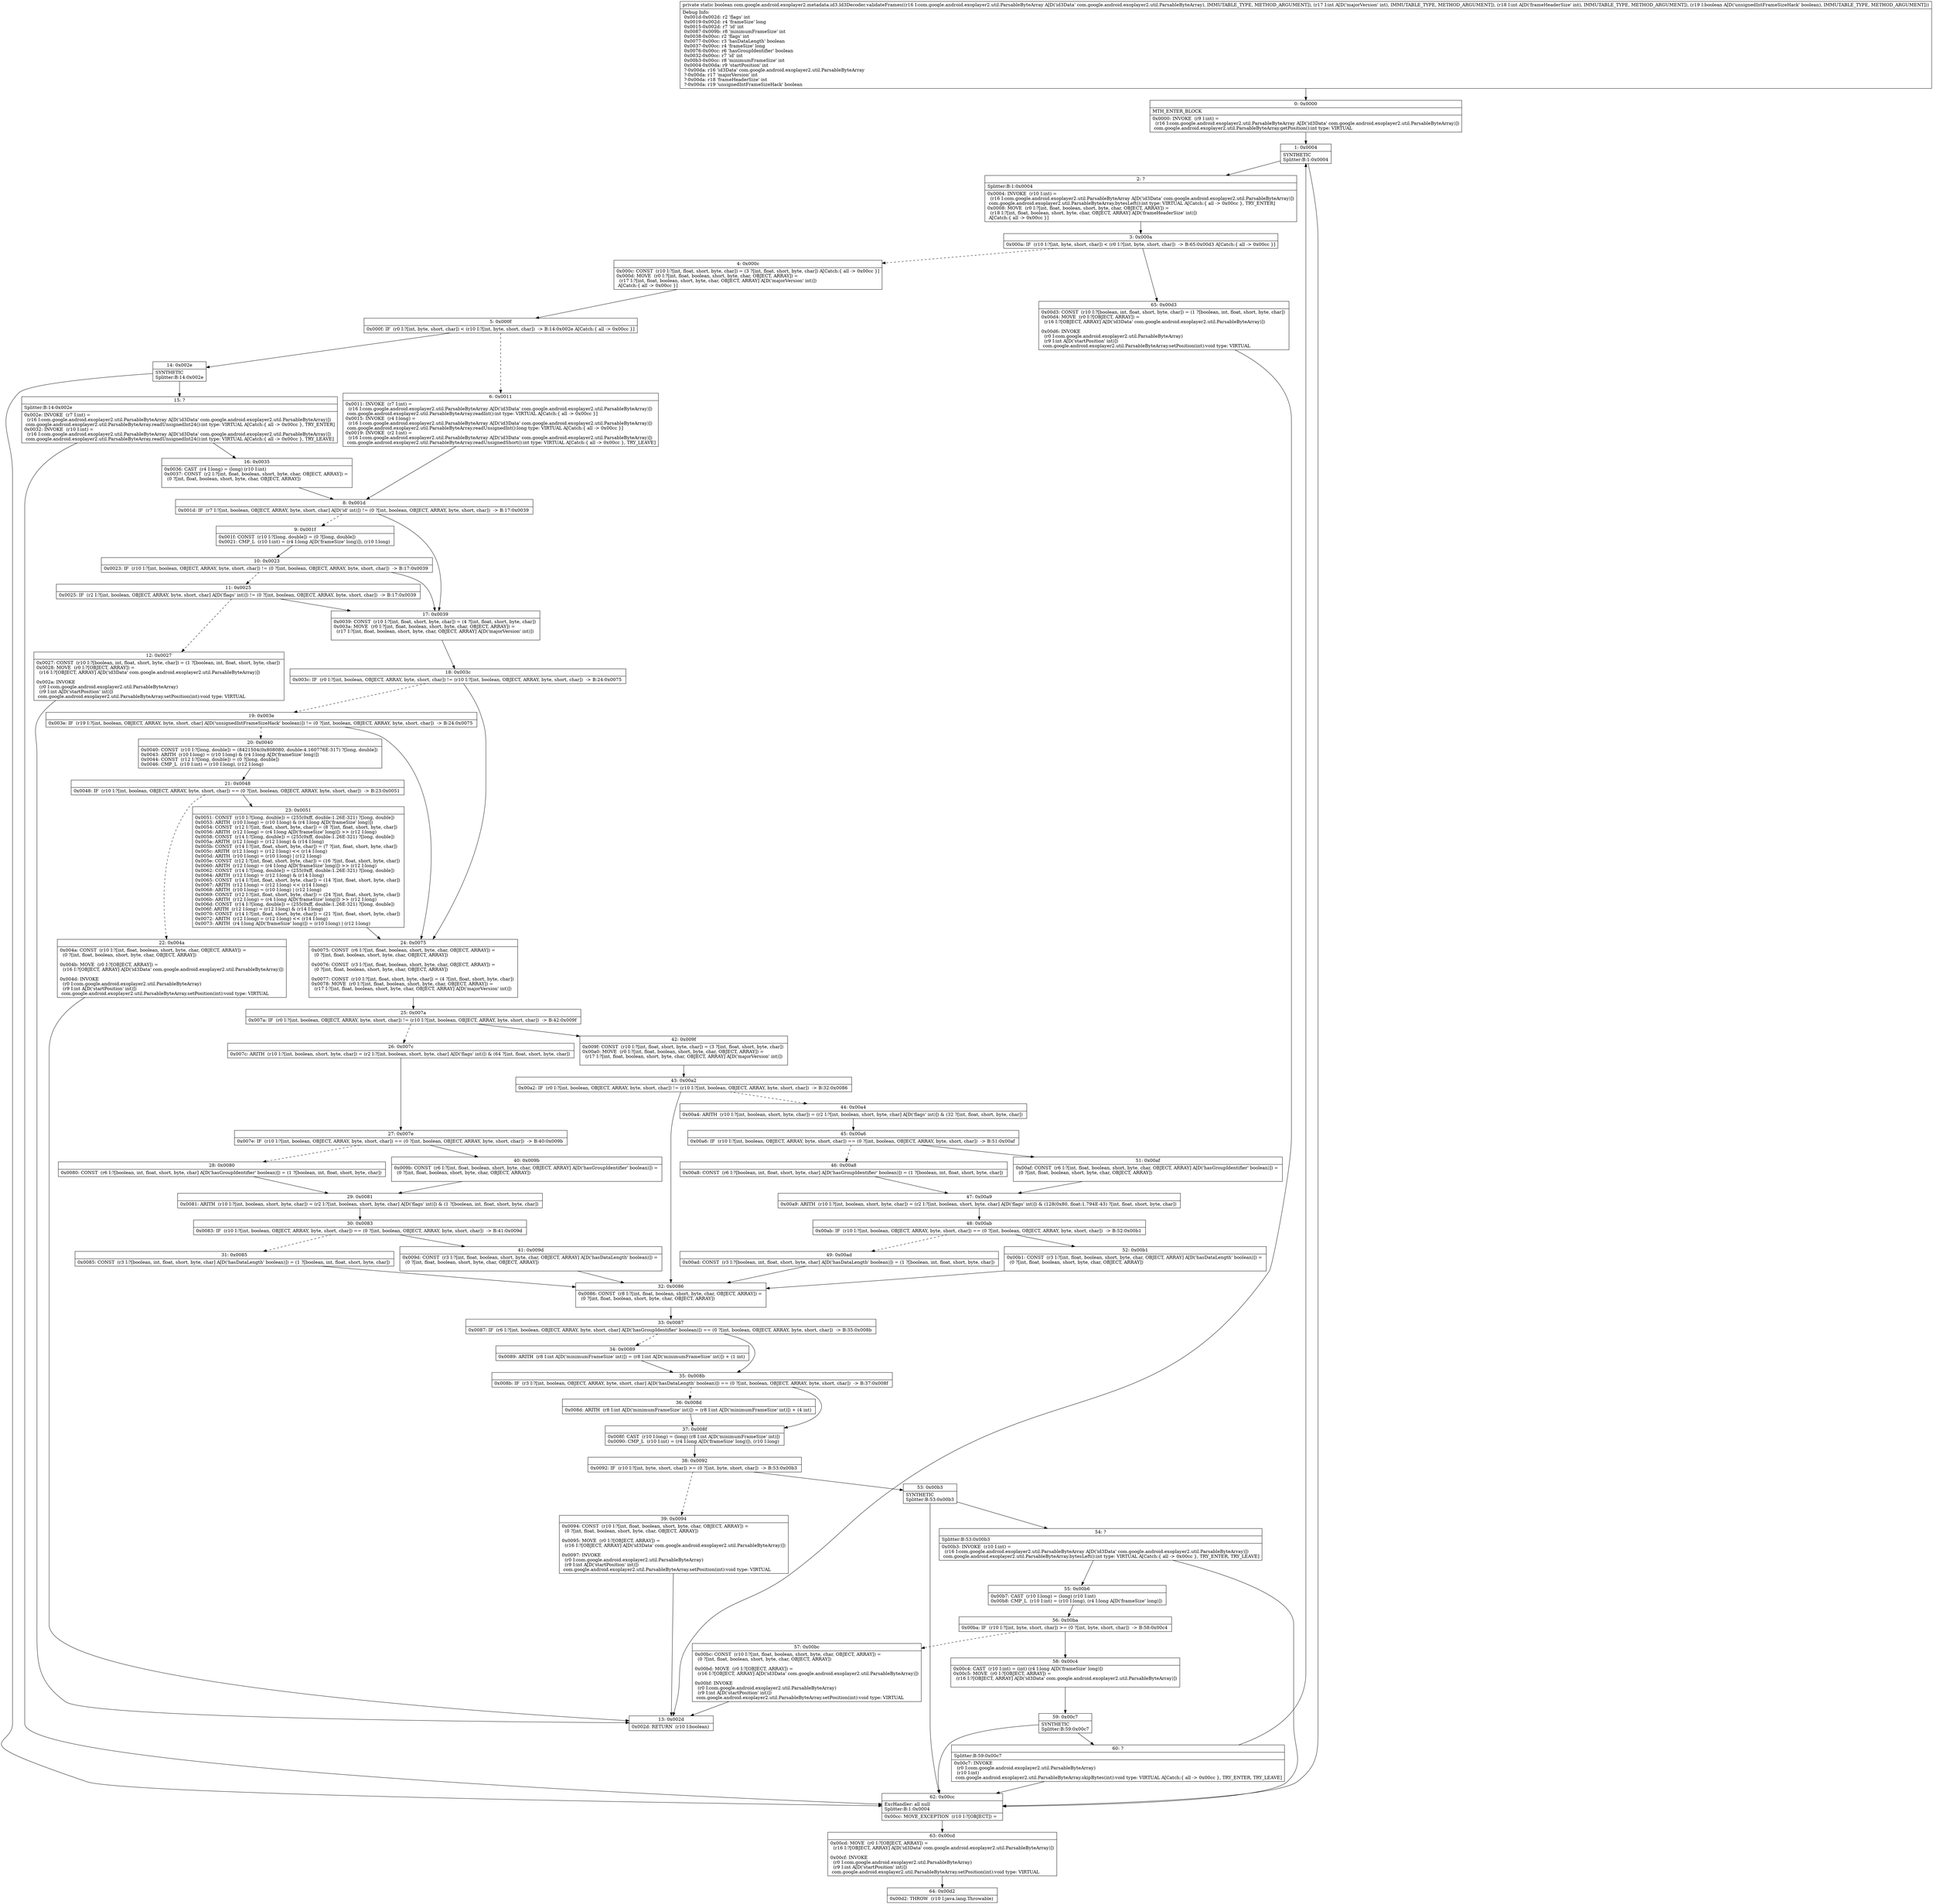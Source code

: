 digraph "CFG forcom.google.android.exoplayer2.metadata.id3.Id3Decoder.validateFrames(Lcom\/google\/android\/exoplayer2\/util\/ParsableByteArray;IIZ)Z" {
Node_0 [shape=record,label="{0\:\ 0x0000|MTH_ENTER_BLOCK\l|0x0000: INVOKE  (r9 I:int) = \l  (r16 I:com.google.android.exoplayer2.util.ParsableByteArray A[D('id3Data' com.google.android.exoplayer2.util.ParsableByteArray)])\l com.google.android.exoplayer2.util.ParsableByteArray.getPosition():int type: VIRTUAL \l}"];
Node_1 [shape=record,label="{1\:\ 0x0004|SYNTHETIC\lSplitter:B:1:0x0004\l}"];
Node_2 [shape=record,label="{2\:\ ?|Splitter:B:1:0x0004\l|0x0004: INVOKE  (r10 I:int) = \l  (r16 I:com.google.android.exoplayer2.util.ParsableByteArray A[D('id3Data' com.google.android.exoplayer2.util.ParsableByteArray)])\l com.google.android.exoplayer2.util.ParsableByteArray.bytesLeft():int type: VIRTUAL A[Catch:\{ all \-\> 0x00cc \}, TRY_ENTER]\l0x0008: MOVE  (r0 I:?[int, float, boolean, short, byte, char, OBJECT, ARRAY]) = \l  (r18 I:?[int, float, boolean, short, byte, char, OBJECT, ARRAY] A[D('frameHeaderSize' int)])\l A[Catch:\{ all \-\> 0x00cc \}]\l}"];
Node_3 [shape=record,label="{3\:\ 0x000a|0x000a: IF  (r10 I:?[int, byte, short, char]) \< (r0 I:?[int, byte, short, char])  \-\> B:65:0x00d3 A[Catch:\{ all \-\> 0x00cc \}]\l}"];
Node_4 [shape=record,label="{4\:\ 0x000c|0x000c: CONST  (r10 I:?[int, float, short, byte, char]) = (3 ?[int, float, short, byte, char]) A[Catch:\{ all \-\> 0x00cc \}]\l0x000d: MOVE  (r0 I:?[int, float, boolean, short, byte, char, OBJECT, ARRAY]) = \l  (r17 I:?[int, float, boolean, short, byte, char, OBJECT, ARRAY] A[D('majorVersion' int)])\l A[Catch:\{ all \-\> 0x00cc \}]\l}"];
Node_5 [shape=record,label="{5\:\ 0x000f|0x000f: IF  (r0 I:?[int, byte, short, char]) \< (r10 I:?[int, byte, short, char])  \-\> B:14:0x002e A[Catch:\{ all \-\> 0x00cc \}]\l}"];
Node_6 [shape=record,label="{6\:\ 0x0011|0x0011: INVOKE  (r7 I:int) = \l  (r16 I:com.google.android.exoplayer2.util.ParsableByteArray A[D('id3Data' com.google.android.exoplayer2.util.ParsableByteArray)])\l com.google.android.exoplayer2.util.ParsableByteArray.readInt():int type: VIRTUAL A[Catch:\{ all \-\> 0x00cc \}]\l0x0015: INVOKE  (r4 I:long) = \l  (r16 I:com.google.android.exoplayer2.util.ParsableByteArray A[D('id3Data' com.google.android.exoplayer2.util.ParsableByteArray)])\l com.google.android.exoplayer2.util.ParsableByteArray.readUnsignedInt():long type: VIRTUAL A[Catch:\{ all \-\> 0x00cc \}]\l0x0019: INVOKE  (r2 I:int) = \l  (r16 I:com.google.android.exoplayer2.util.ParsableByteArray A[D('id3Data' com.google.android.exoplayer2.util.ParsableByteArray)])\l com.google.android.exoplayer2.util.ParsableByteArray.readUnsignedShort():int type: VIRTUAL A[Catch:\{ all \-\> 0x00cc \}, TRY_LEAVE]\l}"];
Node_8 [shape=record,label="{8\:\ 0x001d|0x001d: IF  (r7 I:?[int, boolean, OBJECT, ARRAY, byte, short, char] A[D('id' int)]) != (0 ?[int, boolean, OBJECT, ARRAY, byte, short, char])  \-\> B:17:0x0039 \l}"];
Node_9 [shape=record,label="{9\:\ 0x001f|0x001f: CONST  (r10 I:?[long, double]) = (0 ?[long, double]) \l0x0021: CMP_L  (r10 I:int) = (r4 I:long A[D('frameSize' long)]), (r10 I:long) \l}"];
Node_10 [shape=record,label="{10\:\ 0x0023|0x0023: IF  (r10 I:?[int, boolean, OBJECT, ARRAY, byte, short, char]) != (0 ?[int, boolean, OBJECT, ARRAY, byte, short, char])  \-\> B:17:0x0039 \l}"];
Node_11 [shape=record,label="{11\:\ 0x0025|0x0025: IF  (r2 I:?[int, boolean, OBJECT, ARRAY, byte, short, char] A[D('flags' int)]) != (0 ?[int, boolean, OBJECT, ARRAY, byte, short, char])  \-\> B:17:0x0039 \l}"];
Node_12 [shape=record,label="{12\:\ 0x0027|0x0027: CONST  (r10 I:?[boolean, int, float, short, byte, char]) = (1 ?[boolean, int, float, short, byte, char]) \l0x0028: MOVE  (r0 I:?[OBJECT, ARRAY]) = \l  (r16 I:?[OBJECT, ARRAY] A[D('id3Data' com.google.android.exoplayer2.util.ParsableByteArray)])\l \l0x002a: INVOKE  \l  (r0 I:com.google.android.exoplayer2.util.ParsableByteArray)\l  (r9 I:int A[D('startPosition' int)])\l com.google.android.exoplayer2.util.ParsableByteArray.setPosition(int):void type: VIRTUAL \l}"];
Node_13 [shape=record,label="{13\:\ 0x002d|0x002d: RETURN  (r10 I:boolean) \l}"];
Node_14 [shape=record,label="{14\:\ 0x002e|SYNTHETIC\lSplitter:B:14:0x002e\l}"];
Node_15 [shape=record,label="{15\:\ ?|Splitter:B:14:0x002e\l|0x002e: INVOKE  (r7 I:int) = \l  (r16 I:com.google.android.exoplayer2.util.ParsableByteArray A[D('id3Data' com.google.android.exoplayer2.util.ParsableByteArray)])\l com.google.android.exoplayer2.util.ParsableByteArray.readUnsignedInt24():int type: VIRTUAL A[Catch:\{ all \-\> 0x00cc \}, TRY_ENTER]\l0x0032: INVOKE  (r10 I:int) = \l  (r16 I:com.google.android.exoplayer2.util.ParsableByteArray A[D('id3Data' com.google.android.exoplayer2.util.ParsableByteArray)])\l com.google.android.exoplayer2.util.ParsableByteArray.readUnsignedInt24():int type: VIRTUAL A[Catch:\{ all \-\> 0x00cc \}, TRY_LEAVE]\l}"];
Node_16 [shape=record,label="{16\:\ 0x0035|0x0036: CAST  (r4 I:long) = (long) (r10 I:int) \l0x0037: CONST  (r2 I:?[int, float, boolean, short, byte, char, OBJECT, ARRAY]) = \l  (0 ?[int, float, boolean, short, byte, char, OBJECT, ARRAY])\l \l}"];
Node_17 [shape=record,label="{17\:\ 0x0039|0x0039: CONST  (r10 I:?[int, float, short, byte, char]) = (4 ?[int, float, short, byte, char]) \l0x003a: MOVE  (r0 I:?[int, float, boolean, short, byte, char, OBJECT, ARRAY]) = \l  (r17 I:?[int, float, boolean, short, byte, char, OBJECT, ARRAY] A[D('majorVersion' int)])\l \l}"];
Node_18 [shape=record,label="{18\:\ 0x003c|0x003c: IF  (r0 I:?[int, boolean, OBJECT, ARRAY, byte, short, char]) != (r10 I:?[int, boolean, OBJECT, ARRAY, byte, short, char])  \-\> B:24:0x0075 \l}"];
Node_19 [shape=record,label="{19\:\ 0x003e|0x003e: IF  (r19 I:?[int, boolean, OBJECT, ARRAY, byte, short, char] A[D('unsignedIntFrameSizeHack' boolean)]) != (0 ?[int, boolean, OBJECT, ARRAY, byte, short, char])  \-\> B:24:0x0075 \l}"];
Node_20 [shape=record,label="{20\:\ 0x0040|0x0040: CONST  (r10 I:?[long, double]) = (8421504(0x808080, double:4.160776E\-317) ?[long, double]) \l0x0043: ARITH  (r10 I:long) = (r10 I:long) & (r4 I:long A[D('frameSize' long)]) \l0x0044: CONST  (r12 I:?[long, double]) = (0 ?[long, double]) \l0x0046: CMP_L  (r10 I:int) = (r10 I:long), (r12 I:long) \l}"];
Node_21 [shape=record,label="{21\:\ 0x0048|0x0048: IF  (r10 I:?[int, boolean, OBJECT, ARRAY, byte, short, char]) == (0 ?[int, boolean, OBJECT, ARRAY, byte, short, char])  \-\> B:23:0x0051 \l}"];
Node_22 [shape=record,label="{22\:\ 0x004a|0x004a: CONST  (r10 I:?[int, float, boolean, short, byte, char, OBJECT, ARRAY]) = \l  (0 ?[int, float, boolean, short, byte, char, OBJECT, ARRAY])\l \l0x004b: MOVE  (r0 I:?[OBJECT, ARRAY]) = \l  (r16 I:?[OBJECT, ARRAY] A[D('id3Data' com.google.android.exoplayer2.util.ParsableByteArray)])\l \l0x004d: INVOKE  \l  (r0 I:com.google.android.exoplayer2.util.ParsableByteArray)\l  (r9 I:int A[D('startPosition' int)])\l com.google.android.exoplayer2.util.ParsableByteArray.setPosition(int):void type: VIRTUAL \l}"];
Node_23 [shape=record,label="{23\:\ 0x0051|0x0051: CONST  (r10 I:?[long, double]) = (255(0xff, double:1.26E\-321) ?[long, double]) \l0x0053: ARITH  (r10 I:long) = (r10 I:long) & (r4 I:long A[D('frameSize' long)]) \l0x0054: CONST  (r12 I:?[int, float, short, byte, char]) = (8 ?[int, float, short, byte, char]) \l0x0056: ARITH  (r12 I:long) = (r4 I:long A[D('frameSize' long)]) \>\> (r12 I:long) \l0x0058: CONST  (r14 I:?[long, double]) = (255(0xff, double:1.26E\-321) ?[long, double]) \l0x005a: ARITH  (r12 I:long) = (r12 I:long) & (r14 I:long) \l0x005b: CONST  (r14 I:?[int, float, short, byte, char]) = (7 ?[int, float, short, byte, char]) \l0x005c: ARITH  (r12 I:long) = (r12 I:long) \<\< (r14 I:long) \l0x005d: ARITH  (r10 I:long) = (r10 I:long) \| (r12 I:long) \l0x005e: CONST  (r12 I:?[int, float, short, byte, char]) = (16 ?[int, float, short, byte, char]) \l0x0060: ARITH  (r12 I:long) = (r4 I:long A[D('frameSize' long)]) \>\> (r12 I:long) \l0x0062: CONST  (r14 I:?[long, double]) = (255(0xff, double:1.26E\-321) ?[long, double]) \l0x0064: ARITH  (r12 I:long) = (r12 I:long) & (r14 I:long) \l0x0065: CONST  (r14 I:?[int, float, short, byte, char]) = (14 ?[int, float, short, byte, char]) \l0x0067: ARITH  (r12 I:long) = (r12 I:long) \<\< (r14 I:long) \l0x0068: ARITH  (r10 I:long) = (r10 I:long) \| (r12 I:long) \l0x0069: CONST  (r12 I:?[int, float, short, byte, char]) = (24 ?[int, float, short, byte, char]) \l0x006b: ARITH  (r12 I:long) = (r4 I:long A[D('frameSize' long)]) \>\> (r12 I:long) \l0x006d: CONST  (r14 I:?[long, double]) = (255(0xff, double:1.26E\-321) ?[long, double]) \l0x006f: ARITH  (r12 I:long) = (r12 I:long) & (r14 I:long) \l0x0070: CONST  (r14 I:?[int, float, short, byte, char]) = (21 ?[int, float, short, byte, char]) \l0x0072: ARITH  (r12 I:long) = (r12 I:long) \<\< (r14 I:long) \l0x0073: ARITH  (r4 I:long A[D('frameSize' long)]) = (r10 I:long) \| (r12 I:long) \l}"];
Node_24 [shape=record,label="{24\:\ 0x0075|0x0075: CONST  (r6 I:?[int, float, boolean, short, byte, char, OBJECT, ARRAY]) = \l  (0 ?[int, float, boolean, short, byte, char, OBJECT, ARRAY])\l \l0x0076: CONST  (r3 I:?[int, float, boolean, short, byte, char, OBJECT, ARRAY]) = \l  (0 ?[int, float, boolean, short, byte, char, OBJECT, ARRAY])\l \l0x0077: CONST  (r10 I:?[int, float, short, byte, char]) = (4 ?[int, float, short, byte, char]) \l0x0078: MOVE  (r0 I:?[int, float, boolean, short, byte, char, OBJECT, ARRAY]) = \l  (r17 I:?[int, float, boolean, short, byte, char, OBJECT, ARRAY] A[D('majorVersion' int)])\l \l}"];
Node_25 [shape=record,label="{25\:\ 0x007a|0x007a: IF  (r0 I:?[int, boolean, OBJECT, ARRAY, byte, short, char]) != (r10 I:?[int, boolean, OBJECT, ARRAY, byte, short, char])  \-\> B:42:0x009f \l}"];
Node_26 [shape=record,label="{26\:\ 0x007c|0x007c: ARITH  (r10 I:?[int, boolean, short, byte, char]) = (r2 I:?[int, boolean, short, byte, char] A[D('flags' int)]) & (64 ?[int, float, short, byte, char]) \l}"];
Node_27 [shape=record,label="{27\:\ 0x007e|0x007e: IF  (r10 I:?[int, boolean, OBJECT, ARRAY, byte, short, char]) == (0 ?[int, boolean, OBJECT, ARRAY, byte, short, char])  \-\> B:40:0x009b \l}"];
Node_28 [shape=record,label="{28\:\ 0x0080|0x0080: CONST  (r6 I:?[boolean, int, float, short, byte, char] A[D('hasGroupIdentifier' boolean)]) = (1 ?[boolean, int, float, short, byte, char]) \l}"];
Node_29 [shape=record,label="{29\:\ 0x0081|0x0081: ARITH  (r10 I:?[int, boolean, short, byte, char]) = (r2 I:?[int, boolean, short, byte, char] A[D('flags' int)]) & (1 ?[boolean, int, float, short, byte, char]) \l}"];
Node_30 [shape=record,label="{30\:\ 0x0083|0x0083: IF  (r10 I:?[int, boolean, OBJECT, ARRAY, byte, short, char]) == (0 ?[int, boolean, OBJECT, ARRAY, byte, short, char])  \-\> B:41:0x009d \l}"];
Node_31 [shape=record,label="{31\:\ 0x0085|0x0085: CONST  (r3 I:?[boolean, int, float, short, byte, char] A[D('hasDataLength' boolean)]) = (1 ?[boolean, int, float, short, byte, char]) \l}"];
Node_32 [shape=record,label="{32\:\ 0x0086|0x0086: CONST  (r8 I:?[int, float, boolean, short, byte, char, OBJECT, ARRAY]) = \l  (0 ?[int, float, boolean, short, byte, char, OBJECT, ARRAY])\l \l}"];
Node_33 [shape=record,label="{33\:\ 0x0087|0x0087: IF  (r6 I:?[int, boolean, OBJECT, ARRAY, byte, short, char] A[D('hasGroupIdentifier' boolean)]) == (0 ?[int, boolean, OBJECT, ARRAY, byte, short, char])  \-\> B:35:0x008b \l}"];
Node_34 [shape=record,label="{34\:\ 0x0089|0x0089: ARITH  (r8 I:int A[D('minimumFrameSize' int)]) = (r8 I:int A[D('minimumFrameSize' int)]) + (1 int) \l}"];
Node_35 [shape=record,label="{35\:\ 0x008b|0x008b: IF  (r3 I:?[int, boolean, OBJECT, ARRAY, byte, short, char] A[D('hasDataLength' boolean)]) == (0 ?[int, boolean, OBJECT, ARRAY, byte, short, char])  \-\> B:37:0x008f \l}"];
Node_36 [shape=record,label="{36\:\ 0x008d|0x008d: ARITH  (r8 I:int A[D('minimumFrameSize' int)]) = (r8 I:int A[D('minimumFrameSize' int)]) + (4 int) \l}"];
Node_37 [shape=record,label="{37\:\ 0x008f|0x008f: CAST  (r10 I:long) = (long) (r8 I:int A[D('minimumFrameSize' int)]) \l0x0090: CMP_L  (r10 I:int) = (r4 I:long A[D('frameSize' long)]), (r10 I:long) \l}"];
Node_38 [shape=record,label="{38\:\ 0x0092|0x0092: IF  (r10 I:?[int, byte, short, char]) \>= (0 ?[int, byte, short, char])  \-\> B:53:0x00b3 \l}"];
Node_39 [shape=record,label="{39\:\ 0x0094|0x0094: CONST  (r10 I:?[int, float, boolean, short, byte, char, OBJECT, ARRAY]) = \l  (0 ?[int, float, boolean, short, byte, char, OBJECT, ARRAY])\l \l0x0095: MOVE  (r0 I:?[OBJECT, ARRAY]) = \l  (r16 I:?[OBJECT, ARRAY] A[D('id3Data' com.google.android.exoplayer2.util.ParsableByteArray)])\l \l0x0097: INVOKE  \l  (r0 I:com.google.android.exoplayer2.util.ParsableByteArray)\l  (r9 I:int A[D('startPosition' int)])\l com.google.android.exoplayer2.util.ParsableByteArray.setPosition(int):void type: VIRTUAL \l}"];
Node_40 [shape=record,label="{40\:\ 0x009b|0x009b: CONST  (r6 I:?[int, float, boolean, short, byte, char, OBJECT, ARRAY] A[D('hasGroupIdentifier' boolean)]) = \l  (0 ?[int, float, boolean, short, byte, char, OBJECT, ARRAY])\l \l}"];
Node_41 [shape=record,label="{41\:\ 0x009d|0x009d: CONST  (r3 I:?[int, float, boolean, short, byte, char, OBJECT, ARRAY] A[D('hasDataLength' boolean)]) = \l  (0 ?[int, float, boolean, short, byte, char, OBJECT, ARRAY])\l \l}"];
Node_42 [shape=record,label="{42\:\ 0x009f|0x009f: CONST  (r10 I:?[int, float, short, byte, char]) = (3 ?[int, float, short, byte, char]) \l0x00a0: MOVE  (r0 I:?[int, float, boolean, short, byte, char, OBJECT, ARRAY]) = \l  (r17 I:?[int, float, boolean, short, byte, char, OBJECT, ARRAY] A[D('majorVersion' int)])\l \l}"];
Node_43 [shape=record,label="{43\:\ 0x00a2|0x00a2: IF  (r0 I:?[int, boolean, OBJECT, ARRAY, byte, short, char]) != (r10 I:?[int, boolean, OBJECT, ARRAY, byte, short, char])  \-\> B:32:0x0086 \l}"];
Node_44 [shape=record,label="{44\:\ 0x00a4|0x00a4: ARITH  (r10 I:?[int, boolean, short, byte, char]) = (r2 I:?[int, boolean, short, byte, char] A[D('flags' int)]) & (32 ?[int, float, short, byte, char]) \l}"];
Node_45 [shape=record,label="{45\:\ 0x00a6|0x00a6: IF  (r10 I:?[int, boolean, OBJECT, ARRAY, byte, short, char]) == (0 ?[int, boolean, OBJECT, ARRAY, byte, short, char])  \-\> B:51:0x00af \l}"];
Node_46 [shape=record,label="{46\:\ 0x00a8|0x00a8: CONST  (r6 I:?[boolean, int, float, short, byte, char] A[D('hasGroupIdentifier' boolean)]) = (1 ?[boolean, int, float, short, byte, char]) \l}"];
Node_47 [shape=record,label="{47\:\ 0x00a9|0x00a9: ARITH  (r10 I:?[int, boolean, short, byte, char]) = (r2 I:?[int, boolean, short, byte, char] A[D('flags' int)]) & (128(0x80, float:1.794E\-43) ?[int, float, short, byte, char]) \l}"];
Node_48 [shape=record,label="{48\:\ 0x00ab|0x00ab: IF  (r10 I:?[int, boolean, OBJECT, ARRAY, byte, short, char]) == (0 ?[int, boolean, OBJECT, ARRAY, byte, short, char])  \-\> B:52:0x00b1 \l}"];
Node_49 [shape=record,label="{49\:\ 0x00ad|0x00ad: CONST  (r3 I:?[boolean, int, float, short, byte, char] A[D('hasDataLength' boolean)]) = (1 ?[boolean, int, float, short, byte, char]) \l}"];
Node_51 [shape=record,label="{51\:\ 0x00af|0x00af: CONST  (r6 I:?[int, float, boolean, short, byte, char, OBJECT, ARRAY] A[D('hasGroupIdentifier' boolean)]) = \l  (0 ?[int, float, boolean, short, byte, char, OBJECT, ARRAY])\l \l}"];
Node_52 [shape=record,label="{52\:\ 0x00b1|0x00b1: CONST  (r3 I:?[int, float, boolean, short, byte, char, OBJECT, ARRAY] A[D('hasDataLength' boolean)]) = \l  (0 ?[int, float, boolean, short, byte, char, OBJECT, ARRAY])\l \l}"];
Node_53 [shape=record,label="{53\:\ 0x00b3|SYNTHETIC\lSplitter:B:53:0x00b3\l}"];
Node_54 [shape=record,label="{54\:\ ?|Splitter:B:53:0x00b3\l|0x00b3: INVOKE  (r10 I:int) = \l  (r16 I:com.google.android.exoplayer2.util.ParsableByteArray A[D('id3Data' com.google.android.exoplayer2.util.ParsableByteArray)])\l com.google.android.exoplayer2.util.ParsableByteArray.bytesLeft():int type: VIRTUAL A[Catch:\{ all \-\> 0x00cc \}, TRY_ENTER, TRY_LEAVE]\l}"];
Node_55 [shape=record,label="{55\:\ 0x00b6|0x00b7: CAST  (r10 I:long) = (long) (r10 I:int) \l0x00b8: CMP_L  (r10 I:int) = (r10 I:long), (r4 I:long A[D('frameSize' long)]) \l}"];
Node_56 [shape=record,label="{56\:\ 0x00ba|0x00ba: IF  (r10 I:?[int, byte, short, char]) \>= (0 ?[int, byte, short, char])  \-\> B:58:0x00c4 \l}"];
Node_57 [shape=record,label="{57\:\ 0x00bc|0x00bc: CONST  (r10 I:?[int, float, boolean, short, byte, char, OBJECT, ARRAY]) = \l  (0 ?[int, float, boolean, short, byte, char, OBJECT, ARRAY])\l \l0x00bd: MOVE  (r0 I:?[OBJECT, ARRAY]) = \l  (r16 I:?[OBJECT, ARRAY] A[D('id3Data' com.google.android.exoplayer2.util.ParsableByteArray)])\l \l0x00bf: INVOKE  \l  (r0 I:com.google.android.exoplayer2.util.ParsableByteArray)\l  (r9 I:int A[D('startPosition' int)])\l com.google.android.exoplayer2.util.ParsableByteArray.setPosition(int):void type: VIRTUAL \l}"];
Node_58 [shape=record,label="{58\:\ 0x00c4|0x00c4: CAST  (r10 I:int) = (int) (r4 I:long A[D('frameSize' long)]) \l0x00c5: MOVE  (r0 I:?[OBJECT, ARRAY]) = \l  (r16 I:?[OBJECT, ARRAY] A[D('id3Data' com.google.android.exoplayer2.util.ParsableByteArray)])\l \l}"];
Node_59 [shape=record,label="{59\:\ 0x00c7|SYNTHETIC\lSplitter:B:59:0x00c7\l}"];
Node_60 [shape=record,label="{60\:\ ?|Splitter:B:59:0x00c7\l|0x00c7: INVOKE  \l  (r0 I:com.google.android.exoplayer2.util.ParsableByteArray)\l  (r10 I:int)\l com.google.android.exoplayer2.util.ParsableByteArray.skipBytes(int):void type: VIRTUAL A[Catch:\{ all \-\> 0x00cc \}, TRY_ENTER, TRY_LEAVE]\l}"];
Node_62 [shape=record,label="{62\:\ 0x00cc|ExcHandler: all null\lSplitter:B:1:0x0004\l|0x00cc: MOVE_EXCEPTION  (r10 I:?[OBJECT]) =  \l}"];
Node_63 [shape=record,label="{63\:\ 0x00cd|0x00cd: MOVE  (r0 I:?[OBJECT, ARRAY]) = \l  (r16 I:?[OBJECT, ARRAY] A[D('id3Data' com.google.android.exoplayer2.util.ParsableByteArray)])\l \l0x00cf: INVOKE  \l  (r0 I:com.google.android.exoplayer2.util.ParsableByteArray)\l  (r9 I:int A[D('startPosition' int)])\l com.google.android.exoplayer2.util.ParsableByteArray.setPosition(int):void type: VIRTUAL \l}"];
Node_64 [shape=record,label="{64\:\ 0x00d2|0x00d2: THROW  (r10 I:java.lang.Throwable) \l}"];
Node_65 [shape=record,label="{65\:\ 0x00d3|0x00d3: CONST  (r10 I:?[boolean, int, float, short, byte, char]) = (1 ?[boolean, int, float, short, byte, char]) \l0x00d4: MOVE  (r0 I:?[OBJECT, ARRAY]) = \l  (r16 I:?[OBJECT, ARRAY] A[D('id3Data' com.google.android.exoplayer2.util.ParsableByteArray)])\l \l0x00d6: INVOKE  \l  (r0 I:com.google.android.exoplayer2.util.ParsableByteArray)\l  (r9 I:int A[D('startPosition' int)])\l com.google.android.exoplayer2.util.ParsableByteArray.setPosition(int):void type: VIRTUAL \l}"];
MethodNode[shape=record,label="{private static boolean com.google.android.exoplayer2.metadata.id3.Id3Decoder.validateFrames((r16 I:com.google.android.exoplayer2.util.ParsableByteArray A[D('id3Data' com.google.android.exoplayer2.util.ParsableByteArray), IMMUTABLE_TYPE, METHOD_ARGUMENT]), (r17 I:int A[D('majorVersion' int), IMMUTABLE_TYPE, METHOD_ARGUMENT]), (r18 I:int A[D('frameHeaderSize' int), IMMUTABLE_TYPE, METHOD_ARGUMENT]), (r19 I:boolean A[D('unsignedIntFrameSizeHack' boolean), IMMUTABLE_TYPE, METHOD_ARGUMENT]))  | Debug Info:\l  0x001d\-0x002d: r2 'flags' int\l  0x0019\-0x002d: r4 'frameSize' long\l  0x0015\-0x002d: r7 'id' int\l  0x0087\-0x009b: r8 'minimumFrameSize' int\l  0x0038\-0x00cc: r2 'flags' int\l  0x0077\-0x00cc: r3 'hasDataLength' boolean\l  0x0037\-0x00cc: r4 'frameSize' long\l  0x0076\-0x00cc: r6 'hasGroupIdentifier' boolean\l  0x0032\-0x00cc: r7 'id' int\l  0x00b3\-0x00cc: r8 'minimumFrameSize' int\l  0x0004\-0x00da: r9 'startPosition' int\l  ?\-0x00da: r16 'id3Data' com.google.android.exoplayer2.util.ParsableByteArray\l  ?\-0x00da: r17 'majorVersion' int\l  ?\-0x00da: r18 'frameHeaderSize' int\l  ?\-0x00da: r19 'unsignedIntFrameSizeHack' boolean\l}"];
MethodNode -> Node_0;
Node_0 -> Node_1;
Node_1 -> Node_2;
Node_1 -> Node_62;
Node_2 -> Node_3;
Node_3 -> Node_4[style=dashed];
Node_3 -> Node_65;
Node_4 -> Node_5;
Node_5 -> Node_6[style=dashed];
Node_5 -> Node_14;
Node_6 -> Node_8;
Node_8 -> Node_9[style=dashed];
Node_8 -> Node_17;
Node_9 -> Node_10;
Node_10 -> Node_11[style=dashed];
Node_10 -> Node_17;
Node_11 -> Node_12[style=dashed];
Node_11 -> Node_17;
Node_12 -> Node_13;
Node_14 -> Node_15;
Node_14 -> Node_62;
Node_15 -> Node_16;
Node_15 -> Node_62;
Node_16 -> Node_8;
Node_17 -> Node_18;
Node_18 -> Node_19[style=dashed];
Node_18 -> Node_24;
Node_19 -> Node_20[style=dashed];
Node_19 -> Node_24;
Node_20 -> Node_21;
Node_21 -> Node_22[style=dashed];
Node_21 -> Node_23;
Node_22 -> Node_13;
Node_23 -> Node_24;
Node_24 -> Node_25;
Node_25 -> Node_26[style=dashed];
Node_25 -> Node_42;
Node_26 -> Node_27;
Node_27 -> Node_28[style=dashed];
Node_27 -> Node_40;
Node_28 -> Node_29;
Node_29 -> Node_30;
Node_30 -> Node_31[style=dashed];
Node_30 -> Node_41;
Node_31 -> Node_32;
Node_32 -> Node_33;
Node_33 -> Node_34[style=dashed];
Node_33 -> Node_35;
Node_34 -> Node_35;
Node_35 -> Node_36[style=dashed];
Node_35 -> Node_37;
Node_36 -> Node_37;
Node_37 -> Node_38;
Node_38 -> Node_39[style=dashed];
Node_38 -> Node_53;
Node_39 -> Node_13;
Node_40 -> Node_29;
Node_41 -> Node_32;
Node_42 -> Node_43;
Node_43 -> Node_32;
Node_43 -> Node_44[style=dashed];
Node_44 -> Node_45;
Node_45 -> Node_46[style=dashed];
Node_45 -> Node_51;
Node_46 -> Node_47;
Node_47 -> Node_48;
Node_48 -> Node_49[style=dashed];
Node_48 -> Node_52;
Node_49 -> Node_32;
Node_51 -> Node_47;
Node_52 -> Node_32;
Node_53 -> Node_54;
Node_53 -> Node_62;
Node_54 -> Node_55;
Node_54 -> Node_62;
Node_55 -> Node_56;
Node_56 -> Node_57[style=dashed];
Node_56 -> Node_58;
Node_57 -> Node_13;
Node_58 -> Node_59;
Node_59 -> Node_60;
Node_59 -> Node_62;
Node_60 -> Node_62;
Node_60 -> Node_1;
Node_62 -> Node_63;
Node_63 -> Node_64;
Node_65 -> Node_13;
}

